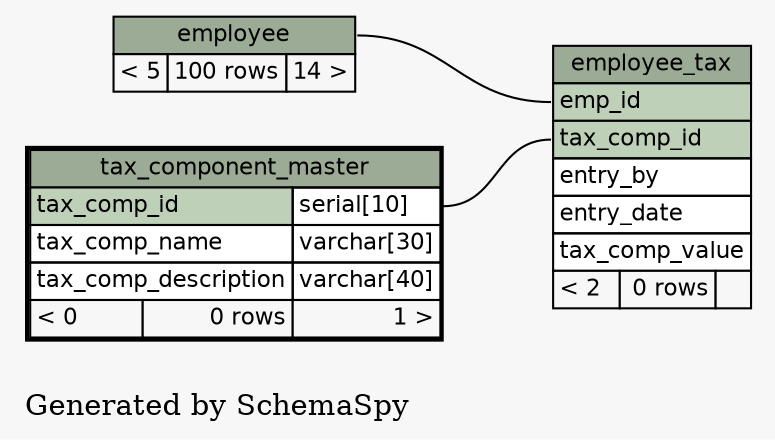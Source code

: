 // dot 2.38.0 on Windows 8.1 6.3
digraph "twoDegreesRelationshipsGraph" {
  graph [
    rankdir="RL"
    bgcolor="#f7f7f7"
    label="\nGenerated by SchemaSpy"
    labeljust="l"
  ];
  node [
    fontname="Helvetica"
    fontsize="11"
    shape="plaintext"
  ];
  edge [
    arrowsize="0.8"
  ];
  "employee_tax":"emp_id":w -> "employee":"employee.heading":e [arrowtail=crowtee arrowhead=none];
  "employee_tax":"tax_comp_id":w -> "tax_component_master":"tax_comp_id.type":e [arrowtail=crowtee arrowhead=none];
  "employee" [
    label=<
    <TABLE BORDER="0" CELLBORDER="1" CELLSPACING="0" BGCOLOR="#ffffff">
      <TR><TD PORT="employee.heading" COLSPAN="3" BGCOLOR="#9bab96" ALIGN="CENTER">employee</TD></TR>
      <TR><TD ALIGN="LEFT" BGCOLOR="#f7f7f7">&lt; 5</TD><TD ALIGN="RIGHT" BGCOLOR="#f7f7f7">100 rows</TD><TD ALIGN="RIGHT" BGCOLOR="#f7f7f7">14 &gt;</TD></TR>
    </TABLE>>
    URL="employee.html#graph"
    tooltip="employee"
  ];
  "employee_tax" [
    label=<
    <TABLE BORDER="0" CELLBORDER="1" CELLSPACING="0" BGCOLOR="#ffffff">
      <TR><TD PORT="employee_tax.heading" COLSPAN="3" BGCOLOR="#9bab96" ALIGN="CENTER">employee_tax</TD></TR>
      <TR><TD PORT="emp_id" COLSPAN="3" BGCOLOR="#bed1b8" ALIGN="LEFT">emp_id</TD></TR>
      <TR><TD PORT="tax_comp_id" COLSPAN="3" BGCOLOR="#bed1b8" ALIGN="LEFT">tax_comp_id</TD></TR>
      <TR><TD PORT="entry_by" COLSPAN="3" ALIGN="LEFT">entry_by</TD></TR>
      <TR><TD PORT="entry_date" COLSPAN="3" ALIGN="LEFT">entry_date</TD></TR>
      <TR><TD PORT="tax_comp_value" COLSPAN="3" ALIGN="LEFT">tax_comp_value</TD></TR>
      <TR><TD ALIGN="LEFT" BGCOLOR="#f7f7f7">&lt; 2</TD><TD ALIGN="RIGHT" BGCOLOR="#f7f7f7">0 rows</TD><TD ALIGN="RIGHT" BGCOLOR="#f7f7f7">  </TD></TR>
    </TABLE>>
    URL="employee_tax.html#graph"
    tooltip="employee_tax"
  ];
  "tax_component_master" [
    label=<
    <TABLE BORDER="2" CELLBORDER="1" CELLSPACING="0" BGCOLOR="#ffffff">
      <TR><TD PORT="tax_component_master.heading" COLSPAN="3" BGCOLOR="#9bab96" ALIGN="CENTER">tax_component_master</TD></TR>
      <TR><TD PORT="tax_comp_id" COLSPAN="2" BGCOLOR="#bed1b8" ALIGN="LEFT">tax_comp_id</TD><TD PORT="tax_comp_id.type" ALIGN="LEFT">serial[10]</TD></TR>
      <TR><TD PORT="tax_comp_name" COLSPAN="2" ALIGN="LEFT">tax_comp_name</TD><TD PORT="tax_comp_name.type" ALIGN="LEFT">varchar[30]</TD></TR>
      <TR><TD PORT="tax_comp_description" COLSPAN="2" ALIGN="LEFT">tax_comp_description</TD><TD PORT="tax_comp_description.type" ALIGN="LEFT">varchar[40]</TD></TR>
      <TR><TD ALIGN="LEFT" BGCOLOR="#f7f7f7">&lt; 0</TD><TD ALIGN="RIGHT" BGCOLOR="#f7f7f7">0 rows</TD><TD ALIGN="RIGHT" BGCOLOR="#f7f7f7">1 &gt;</TD></TR>
    </TABLE>>
    URL="tax_component_master.html#"
    tooltip="tax_component_master"
  ];
}
